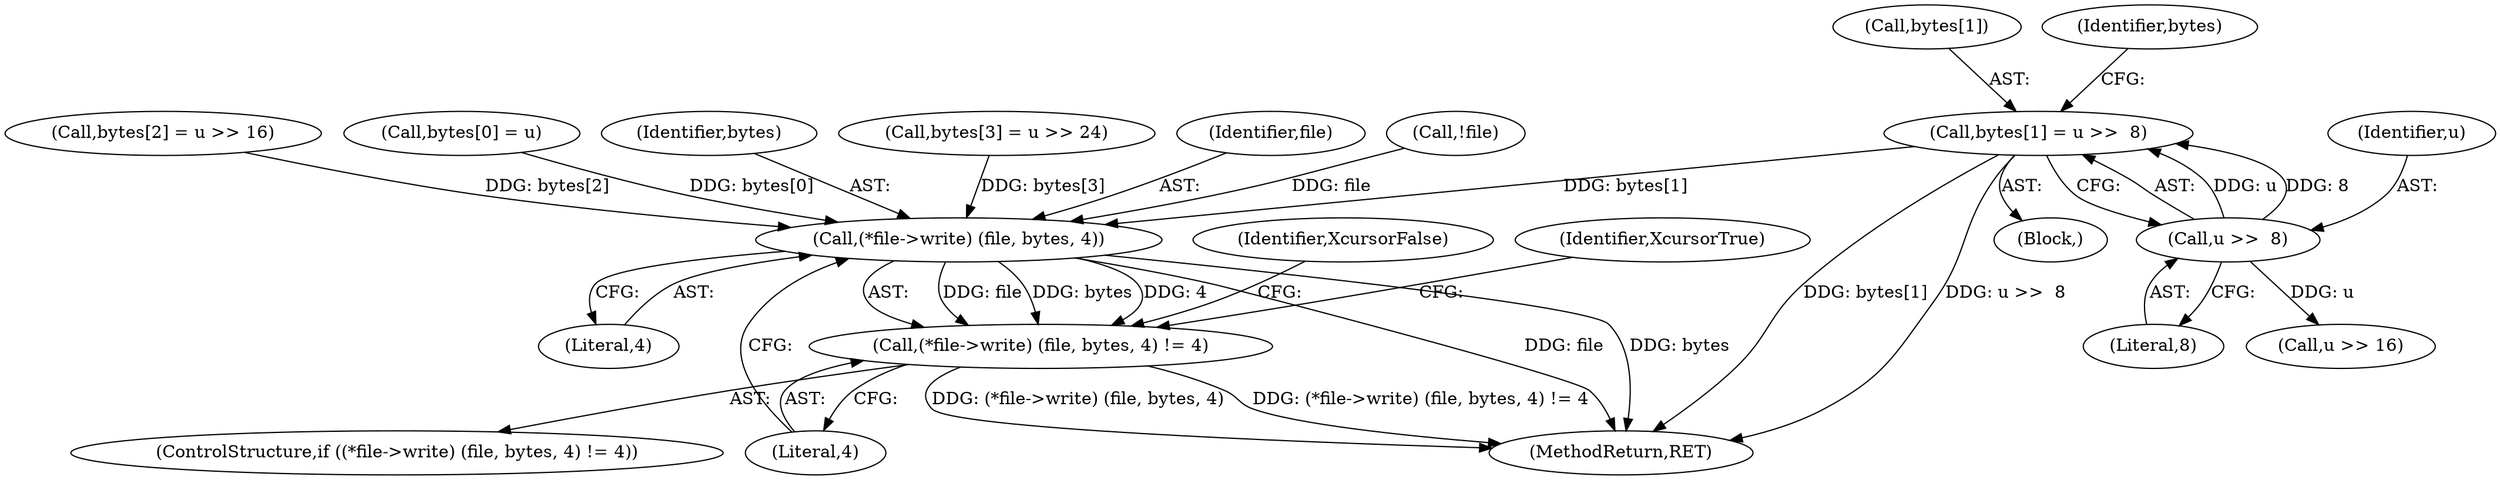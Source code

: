 digraph "0_xcursor_4794b5dd34688158fb51a2943032569d3780c4b8@array" {
"1000281" [label="(Call,bytes[1] = u >>  8)"];
"1000285" [label="(Call,u >>  8)"];
"1000304" [label="(Call,(*file->write) (file, bytes, 4))"];
"1000303" [label="(Call,(*file->write) (file, bytes, 4) != 4)"];
"1000281" [label="(Call,bytes[1] = u >>  8)"];
"1000292" [label="(Call,u >> 16)"];
"1000288" [label="(Call,bytes[2] = u >> 16)"];
"1000276" [label="(Call,bytes[0] = u)"];
"1000269" [label="(Block,)"];
"1000310" [label="(Identifier,XcursorFalse)"];
"1000307" [label="(Literal,4)"];
"1000303" [label="(Call,(*file->write) (file, bytes, 4) != 4)"];
"1000286" [label="(Identifier,u)"];
"1000287" [label="(Literal,8)"];
"1000306" [label="(Identifier,bytes)"];
"1000304" [label="(Call,(*file->write) (file, bytes, 4))"];
"1000312" [label="(Identifier,XcursorTrue)"];
"1000302" [label="(ControlStructure,if ((*file->write) (file, bytes, 4) != 4))"];
"1000295" [label="(Call,bytes[3] = u >> 24)"];
"1000308" [label="(Literal,4)"];
"1000282" [label="(Call,bytes[1])"];
"1000305" [label="(Identifier,file)"];
"1000285" [label="(Call,u >>  8)"];
"1000272" [label="(Call,!file)"];
"1000290" [label="(Identifier,bytes)"];
"1001171" [label="(MethodReturn,RET)"];
"1000281" -> "1000269"  [label="AST: "];
"1000281" -> "1000285"  [label="CFG: "];
"1000282" -> "1000281"  [label="AST: "];
"1000285" -> "1000281"  [label="AST: "];
"1000290" -> "1000281"  [label="CFG: "];
"1000281" -> "1001171"  [label="DDG: u >>  8"];
"1000281" -> "1001171"  [label="DDG: bytes[1]"];
"1000285" -> "1000281"  [label="DDG: u"];
"1000285" -> "1000281"  [label="DDG: 8"];
"1000281" -> "1000304"  [label="DDG: bytes[1]"];
"1000285" -> "1000287"  [label="CFG: "];
"1000286" -> "1000285"  [label="AST: "];
"1000287" -> "1000285"  [label="AST: "];
"1000285" -> "1000292"  [label="DDG: u"];
"1000304" -> "1000303"  [label="AST: "];
"1000304" -> "1000307"  [label="CFG: "];
"1000305" -> "1000304"  [label="AST: "];
"1000306" -> "1000304"  [label="AST: "];
"1000307" -> "1000304"  [label="AST: "];
"1000308" -> "1000304"  [label="CFG: "];
"1000304" -> "1001171"  [label="DDG: file"];
"1000304" -> "1001171"  [label="DDG: bytes"];
"1000304" -> "1000303"  [label="DDG: file"];
"1000304" -> "1000303"  [label="DDG: bytes"];
"1000304" -> "1000303"  [label="DDG: 4"];
"1000272" -> "1000304"  [label="DDG: file"];
"1000295" -> "1000304"  [label="DDG: bytes[3]"];
"1000288" -> "1000304"  [label="DDG: bytes[2]"];
"1000276" -> "1000304"  [label="DDG: bytes[0]"];
"1000303" -> "1000302"  [label="AST: "];
"1000303" -> "1000308"  [label="CFG: "];
"1000308" -> "1000303"  [label="AST: "];
"1000310" -> "1000303"  [label="CFG: "];
"1000312" -> "1000303"  [label="CFG: "];
"1000303" -> "1001171"  [label="DDG: (*file->write) (file, bytes, 4)"];
"1000303" -> "1001171"  [label="DDG: (*file->write) (file, bytes, 4) != 4"];
}
